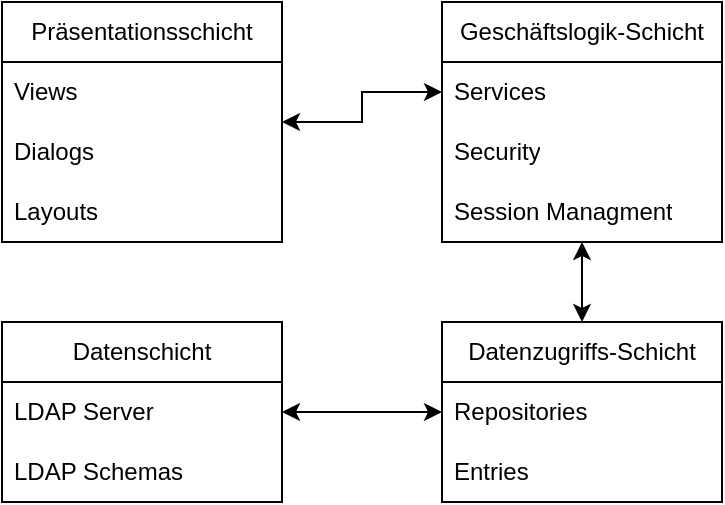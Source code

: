<mxfile version="27.1.6">
  <diagram name="Page-1" id="j0poGSDSDQ1aFRjqWWtv">
    <mxGraphModel dx="1426" dy="797" grid="1" gridSize="10" guides="1" tooltips="1" connect="1" arrows="1" fold="1" page="1" pageScale="1" pageWidth="850" pageHeight="1100" math="0" shadow="0">
      <root>
        <mxCell id="0" />
        <mxCell id="1" parent="0" />
        <mxCell id="4wN9i_T3bM8WZIpgeh0J-27" style="edgeStyle=orthogonalEdgeStyle;rounded=0;orthogonalLoop=1;jettySize=auto;html=1;exitX=1;exitY=0.5;exitDx=0;exitDy=0;entryX=0;entryY=0.5;entryDx=0;entryDy=0;startArrow=classic;startFill=1;" edge="1" parent="1" source="4wN9i_T3bM8WZIpgeh0J-4" target="4wN9i_T3bM8WZIpgeh0J-9">
          <mxGeometry relative="1" as="geometry" />
        </mxCell>
        <mxCell id="4wN9i_T3bM8WZIpgeh0J-4" value="Präsentationsschicht" style="swimlane;fontStyle=0;childLayout=stackLayout;horizontal=1;startSize=30;horizontalStack=0;resizeParent=1;resizeParentMax=0;resizeLast=0;collapsible=1;marginBottom=0;whiteSpace=wrap;html=1;" vertex="1" parent="1">
          <mxGeometry x="120" y="80" width="140" height="120" as="geometry" />
        </mxCell>
        <mxCell id="4wN9i_T3bM8WZIpgeh0J-5" value="Views" style="text;strokeColor=none;fillColor=none;align=left;verticalAlign=middle;spacingLeft=4;spacingRight=4;overflow=hidden;points=[[0,0.5],[1,0.5]];portConstraint=eastwest;rotatable=0;whiteSpace=wrap;html=1;" vertex="1" parent="4wN9i_T3bM8WZIpgeh0J-4">
          <mxGeometry y="30" width="140" height="30" as="geometry" />
        </mxCell>
        <mxCell id="4wN9i_T3bM8WZIpgeh0J-6" value="Dialogs" style="text;strokeColor=none;fillColor=none;align=left;verticalAlign=middle;spacingLeft=4;spacingRight=4;overflow=hidden;points=[[0,0.5],[1,0.5]];portConstraint=eastwest;rotatable=0;whiteSpace=wrap;html=1;" vertex="1" parent="4wN9i_T3bM8WZIpgeh0J-4">
          <mxGeometry y="60" width="140" height="30" as="geometry" />
        </mxCell>
        <mxCell id="4wN9i_T3bM8WZIpgeh0J-7" value="Layouts" style="text;strokeColor=none;fillColor=none;align=left;verticalAlign=middle;spacingLeft=4;spacingRight=4;overflow=hidden;points=[[0,0.5],[1,0.5]];portConstraint=eastwest;rotatable=0;whiteSpace=wrap;html=1;" vertex="1" parent="4wN9i_T3bM8WZIpgeh0J-4">
          <mxGeometry y="90" width="140" height="30" as="geometry" />
        </mxCell>
        <mxCell id="4wN9i_T3bM8WZIpgeh0J-28" style="edgeStyle=orthogonalEdgeStyle;rounded=0;orthogonalLoop=1;jettySize=auto;html=1;exitX=0.5;exitY=1;exitDx=0;exitDy=0;entryX=0.5;entryY=0;entryDx=0;entryDy=0;startArrow=classic;startFill=1;" edge="1" parent="1" source="4wN9i_T3bM8WZIpgeh0J-8" target="4wN9i_T3bM8WZIpgeh0J-15">
          <mxGeometry relative="1" as="geometry" />
        </mxCell>
        <mxCell id="4wN9i_T3bM8WZIpgeh0J-8" value="Geschäftslogik-Schicht" style="swimlane;fontStyle=0;childLayout=stackLayout;horizontal=1;startSize=30;horizontalStack=0;resizeParent=1;resizeParentMax=0;resizeLast=0;collapsible=1;marginBottom=0;whiteSpace=wrap;html=1;" vertex="1" parent="1">
          <mxGeometry x="340" y="80" width="140" height="120" as="geometry" />
        </mxCell>
        <mxCell id="4wN9i_T3bM8WZIpgeh0J-9" value="Services" style="text;strokeColor=none;fillColor=none;align=left;verticalAlign=middle;spacingLeft=4;spacingRight=4;overflow=hidden;points=[[0,0.5],[1,0.5]];portConstraint=eastwest;rotatable=0;whiteSpace=wrap;html=1;" vertex="1" parent="4wN9i_T3bM8WZIpgeh0J-8">
          <mxGeometry y="30" width="140" height="30" as="geometry" />
        </mxCell>
        <mxCell id="4wN9i_T3bM8WZIpgeh0J-10" value="Security" style="text;strokeColor=none;fillColor=none;align=left;verticalAlign=middle;spacingLeft=4;spacingRight=4;overflow=hidden;points=[[0,0.5],[1,0.5]];portConstraint=eastwest;rotatable=0;whiteSpace=wrap;html=1;" vertex="1" parent="4wN9i_T3bM8WZIpgeh0J-8">
          <mxGeometry y="60" width="140" height="30" as="geometry" />
        </mxCell>
        <mxCell id="4wN9i_T3bM8WZIpgeh0J-22" value="&lt;div&gt;Session Managment&lt;/div&gt;" style="text;strokeColor=none;fillColor=none;align=left;verticalAlign=middle;spacingLeft=4;spacingRight=4;overflow=hidden;points=[[0,0.5],[1,0.5]];portConstraint=eastwest;rotatable=0;whiteSpace=wrap;html=1;" vertex="1" parent="4wN9i_T3bM8WZIpgeh0J-8">
          <mxGeometry y="90" width="140" height="30" as="geometry" />
        </mxCell>
        <mxCell id="4wN9i_T3bM8WZIpgeh0J-15" value="&lt;div&gt;Datenzugriffs-Schicht&lt;/div&gt;" style="swimlane;fontStyle=0;childLayout=stackLayout;horizontal=1;startSize=30;horizontalStack=0;resizeParent=1;resizeParentMax=0;resizeLast=0;collapsible=1;marginBottom=0;whiteSpace=wrap;html=1;" vertex="1" parent="1">
          <mxGeometry x="340" y="240" width="140" height="90" as="geometry" />
        </mxCell>
        <mxCell id="4wN9i_T3bM8WZIpgeh0J-16" value="&lt;div&gt;Repositories&lt;/div&gt;" style="text;strokeColor=none;fillColor=none;align=left;verticalAlign=middle;spacingLeft=4;spacingRight=4;overflow=hidden;points=[[0,0.5],[1,0.5]];portConstraint=eastwest;rotatable=0;whiteSpace=wrap;html=1;" vertex="1" parent="4wN9i_T3bM8WZIpgeh0J-15">
          <mxGeometry y="30" width="140" height="30" as="geometry" />
        </mxCell>
        <mxCell id="4wN9i_T3bM8WZIpgeh0J-17" value="Entries" style="text;strokeColor=none;fillColor=none;align=left;verticalAlign=middle;spacingLeft=4;spacingRight=4;overflow=hidden;points=[[0,0.5],[1,0.5]];portConstraint=eastwest;rotatable=0;whiteSpace=wrap;html=1;" vertex="1" parent="4wN9i_T3bM8WZIpgeh0J-15">
          <mxGeometry y="60" width="140" height="30" as="geometry" />
        </mxCell>
        <mxCell id="4wN9i_T3bM8WZIpgeh0J-23" value="Datenschicht" style="swimlane;fontStyle=0;childLayout=stackLayout;horizontal=1;startSize=30;horizontalStack=0;resizeParent=1;resizeParentMax=0;resizeLast=0;collapsible=1;marginBottom=0;whiteSpace=wrap;html=1;" vertex="1" parent="1">
          <mxGeometry x="120" y="240" width="140" height="90" as="geometry" />
        </mxCell>
        <mxCell id="4wN9i_T3bM8WZIpgeh0J-24" value="LDAP Server" style="text;strokeColor=none;fillColor=none;align=left;verticalAlign=middle;spacingLeft=4;spacingRight=4;overflow=hidden;points=[[0,0.5],[1,0.5]];portConstraint=eastwest;rotatable=0;whiteSpace=wrap;html=1;" vertex="1" parent="4wN9i_T3bM8WZIpgeh0J-23">
          <mxGeometry y="30" width="140" height="30" as="geometry" />
        </mxCell>
        <mxCell id="4wN9i_T3bM8WZIpgeh0J-25" value="LDAP Schemas" style="text;strokeColor=none;fillColor=none;align=left;verticalAlign=middle;spacingLeft=4;spacingRight=4;overflow=hidden;points=[[0,0.5],[1,0.5]];portConstraint=eastwest;rotatable=0;whiteSpace=wrap;html=1;" vertex="1" parent="4wN9i_T3bM8WZIpgeh0J-23">
          <mxGeometry y="60" width="140" height="30" as="geometry" />
        </mxCell>
        <mxCell id="4wN9i_T3bM8WZIpgeh0J-29" style="edgeStyle=orthogonalEdgeStyle;rounded=0;orthogonalLoop=1;jettySize=auto;html=1;exitX=0;exitY=0.5;exitDx=0;exitDy=0;entryX=1;entryY=0.5;entryDx=0;entryDy=0;startArrow=classic;startFill=1;" edge="1" parent="1" source="4wN9i_T3bM8WZIpgeh0J-16" target="4wN9i_T3bM8WZIpgeh0J-24">
          <mxGeometry relative="1" as="geometry" />
        </mxCell>
      </root>
    </mxGraphModel>
  </diagram>
</mxfile>
